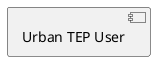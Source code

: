 @startuml
	[Urban TEP User] as group___tep_user [[../computational/components/group___tep_user.html]]
@enduml
